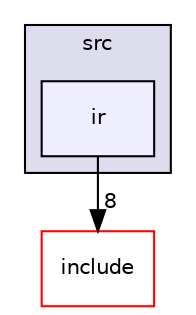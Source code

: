 digraph "src/ir" {
  compound=true
  node [ fontsize="10", fontname="Helvetica"];
  edge [ labelfontsize="10", labelfontname="Helvetica"];
  subgraph clusterdir_68267d1309a1af8e8297ef4c3efbcdba {
    graph [ bgcolor="#ddddee", pencolor="black", label="src" fontname="Helvetica", fontsize="10", URL="dir_68267d1309a1af8e8297ef4c3efbcdba.html"]
  dir_cbf4dfb252b991084670c33e10abc5c2 [shape=box, label="ir", style="filled", fillcolor="#eeeeff", pencolor="black", URL="dir_cbf4dfb252b991084670c33e10abc5c2.html"];
  }
  dir_d44c64559bbebec7f509842c48db8b23 [shape=box label="include" fillcolor="white" style="filled" color="red" URL="dir_d44c64559bbebec7f509842c48db8b23.html"];
  dir_cbf4dfb252b991084670c33e10abc5c2->dir_d44c64559bbebec7f509842c48db8b23 [headlabel="8", labeldistance=1.5 headhref="dir_000032_000021.html"];
}
